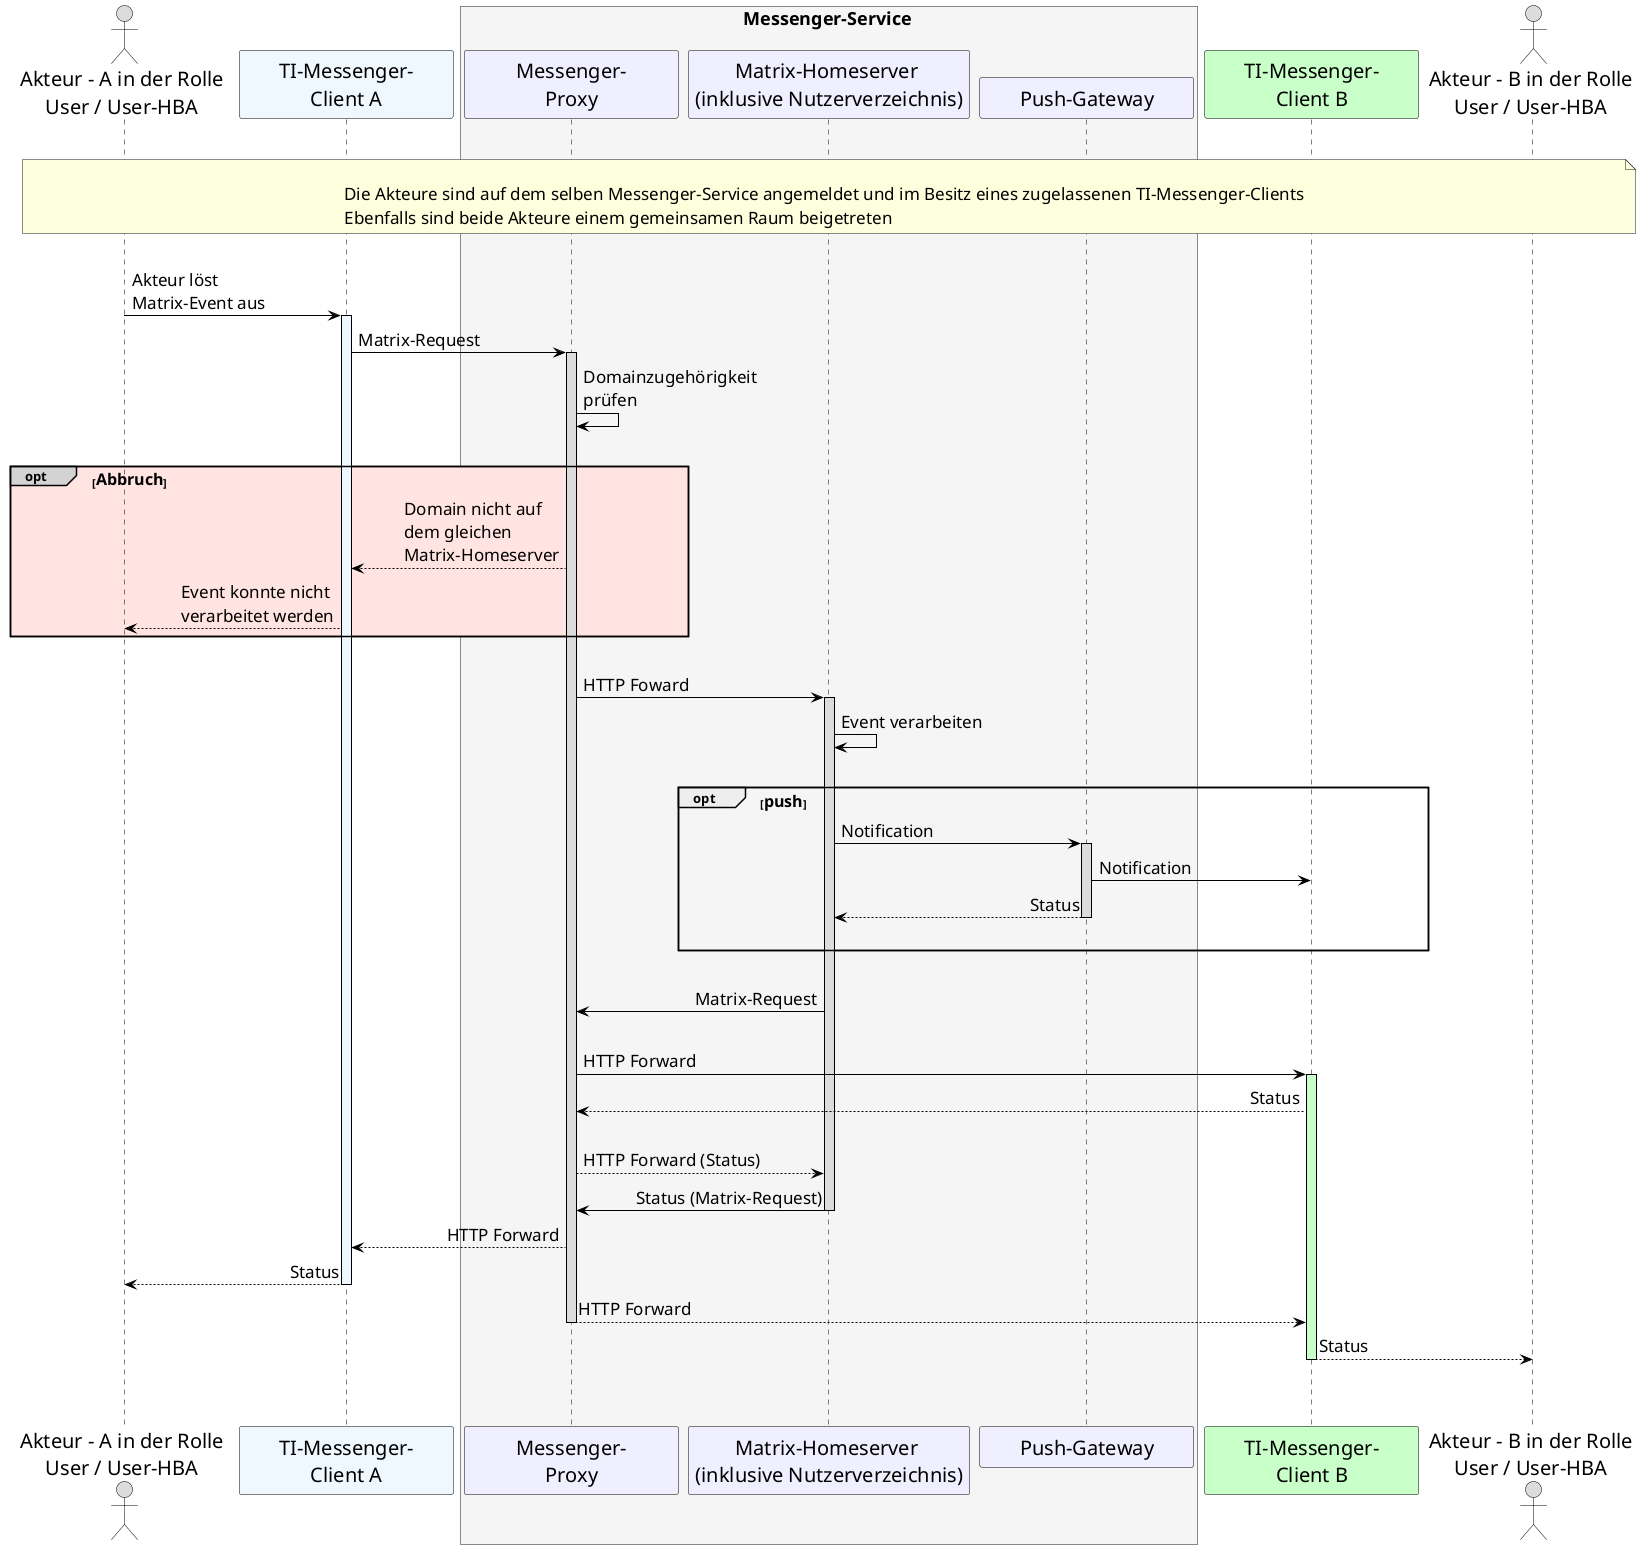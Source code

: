 /' 
# TI-Messenger 1.1
# TI-Messenger-Dienst
# UC - 10063
# Sequence Diagram
# Name: Austausch von Events innerhalb eines Messenger-Service
'/

@startuml
skinparam sequenceMessageAlign direction
skinparam minClassWidth 200
skinparam BoxPadding 1
skinparam sequenceReferenceHeaderBackgroundColor palegreen
scale max 2048 width

skinparam sequence {
ArrowColor black
ArrowFontSize 17
ActorBorderColor black
LifeLineBorderColor black
LifeLineBackgroundColor Gainsboro

ParticipantBorderColor Motivation
ParticipantBackgroundColor Motivation
ParticipantFontName Impact
ParticipantFontSize 20
ParticipantFontColor black
ParticipantBorderColor Black
ParticipantBackgroundColor MOTIVATION

ActorBackgroundColor Gainsboro
ActorFontColor black
ActorFontSize 20
ActorFontName Aapex
}
    actor U1 as "Akteur - A in der Rolle\nUser / User-HBA"
    participant C1 as "TI-Messenger-\nClient A" #AliceBlue
    box <size:18>Messenger-Service</size> #WhiteSmoke
      participant MP as "Messenger-\nProxy"
      participant MH as "Matrix-Homeserver \n(inklusive Nutzerverzeichnis)"
      participant PG as "Push-Gateway"
    end box
    participant C2 as "TI-Messenger-\nClient B" #TECHNOLOGY
    actor U2 as "Akteur - B in der Rolle\nUser / User-HBA"
    
|||
note over U1, U2: \n<size:17>Die Akteure sind auf dem selben Messenger-Service angemeldet und im Besitz eines zugelassenen TI-Messenger-Clients</size>\n<size:17>Ebenfalls sind beide Akteure einem gemeinsamen Raum beigetreten</size>
|||

    U1->C1: Akteur löst \nMatrix-Event aus
      activate C1 #AliceBlue
    C1->MP: Matrix-Request
      activate MP
    MP->MP: Domainzugehörigkeit \nprüfen
    
    |||
    opt#LightGrey #MistyRose <size:16>Abbruch</size>
      MP-->C1: Domain nicht auf \ndem gleichen \nMatrix-Homeserver
      C1-->U1: Event konnte nicht \nverarbeitet werden
    end
    
    |||
    MP->MH: HTTP Foward
      activate MH
    MH->MH: Event verarbeiten
    
    |||
    opt <size:16>push</size>
    MH->PG: Notification
      activate PG
    PG->C2: Notification
    PG-->MH: Status
      deactivate PG
    |||
    end
    
    |||
    MH->MP: Matrix-Request
    |||
    MP->C2: HTTP Forward
      activate C2 #TECHNOLOGY
    C2-->MP: Status
    |||
    MP-->MH: HTTP Forward (Status)
    MH->MP: Status (Matrix-Request)
      deactivate MH
    MP-->C1: HTTP Forward
    C1-->U1: Status
      deactivate C1
    MP-->C2: HTTP Forward
      deactivate MP
    C2-->U2: Status
    deactivate C2
  |||
|||
@enduml
